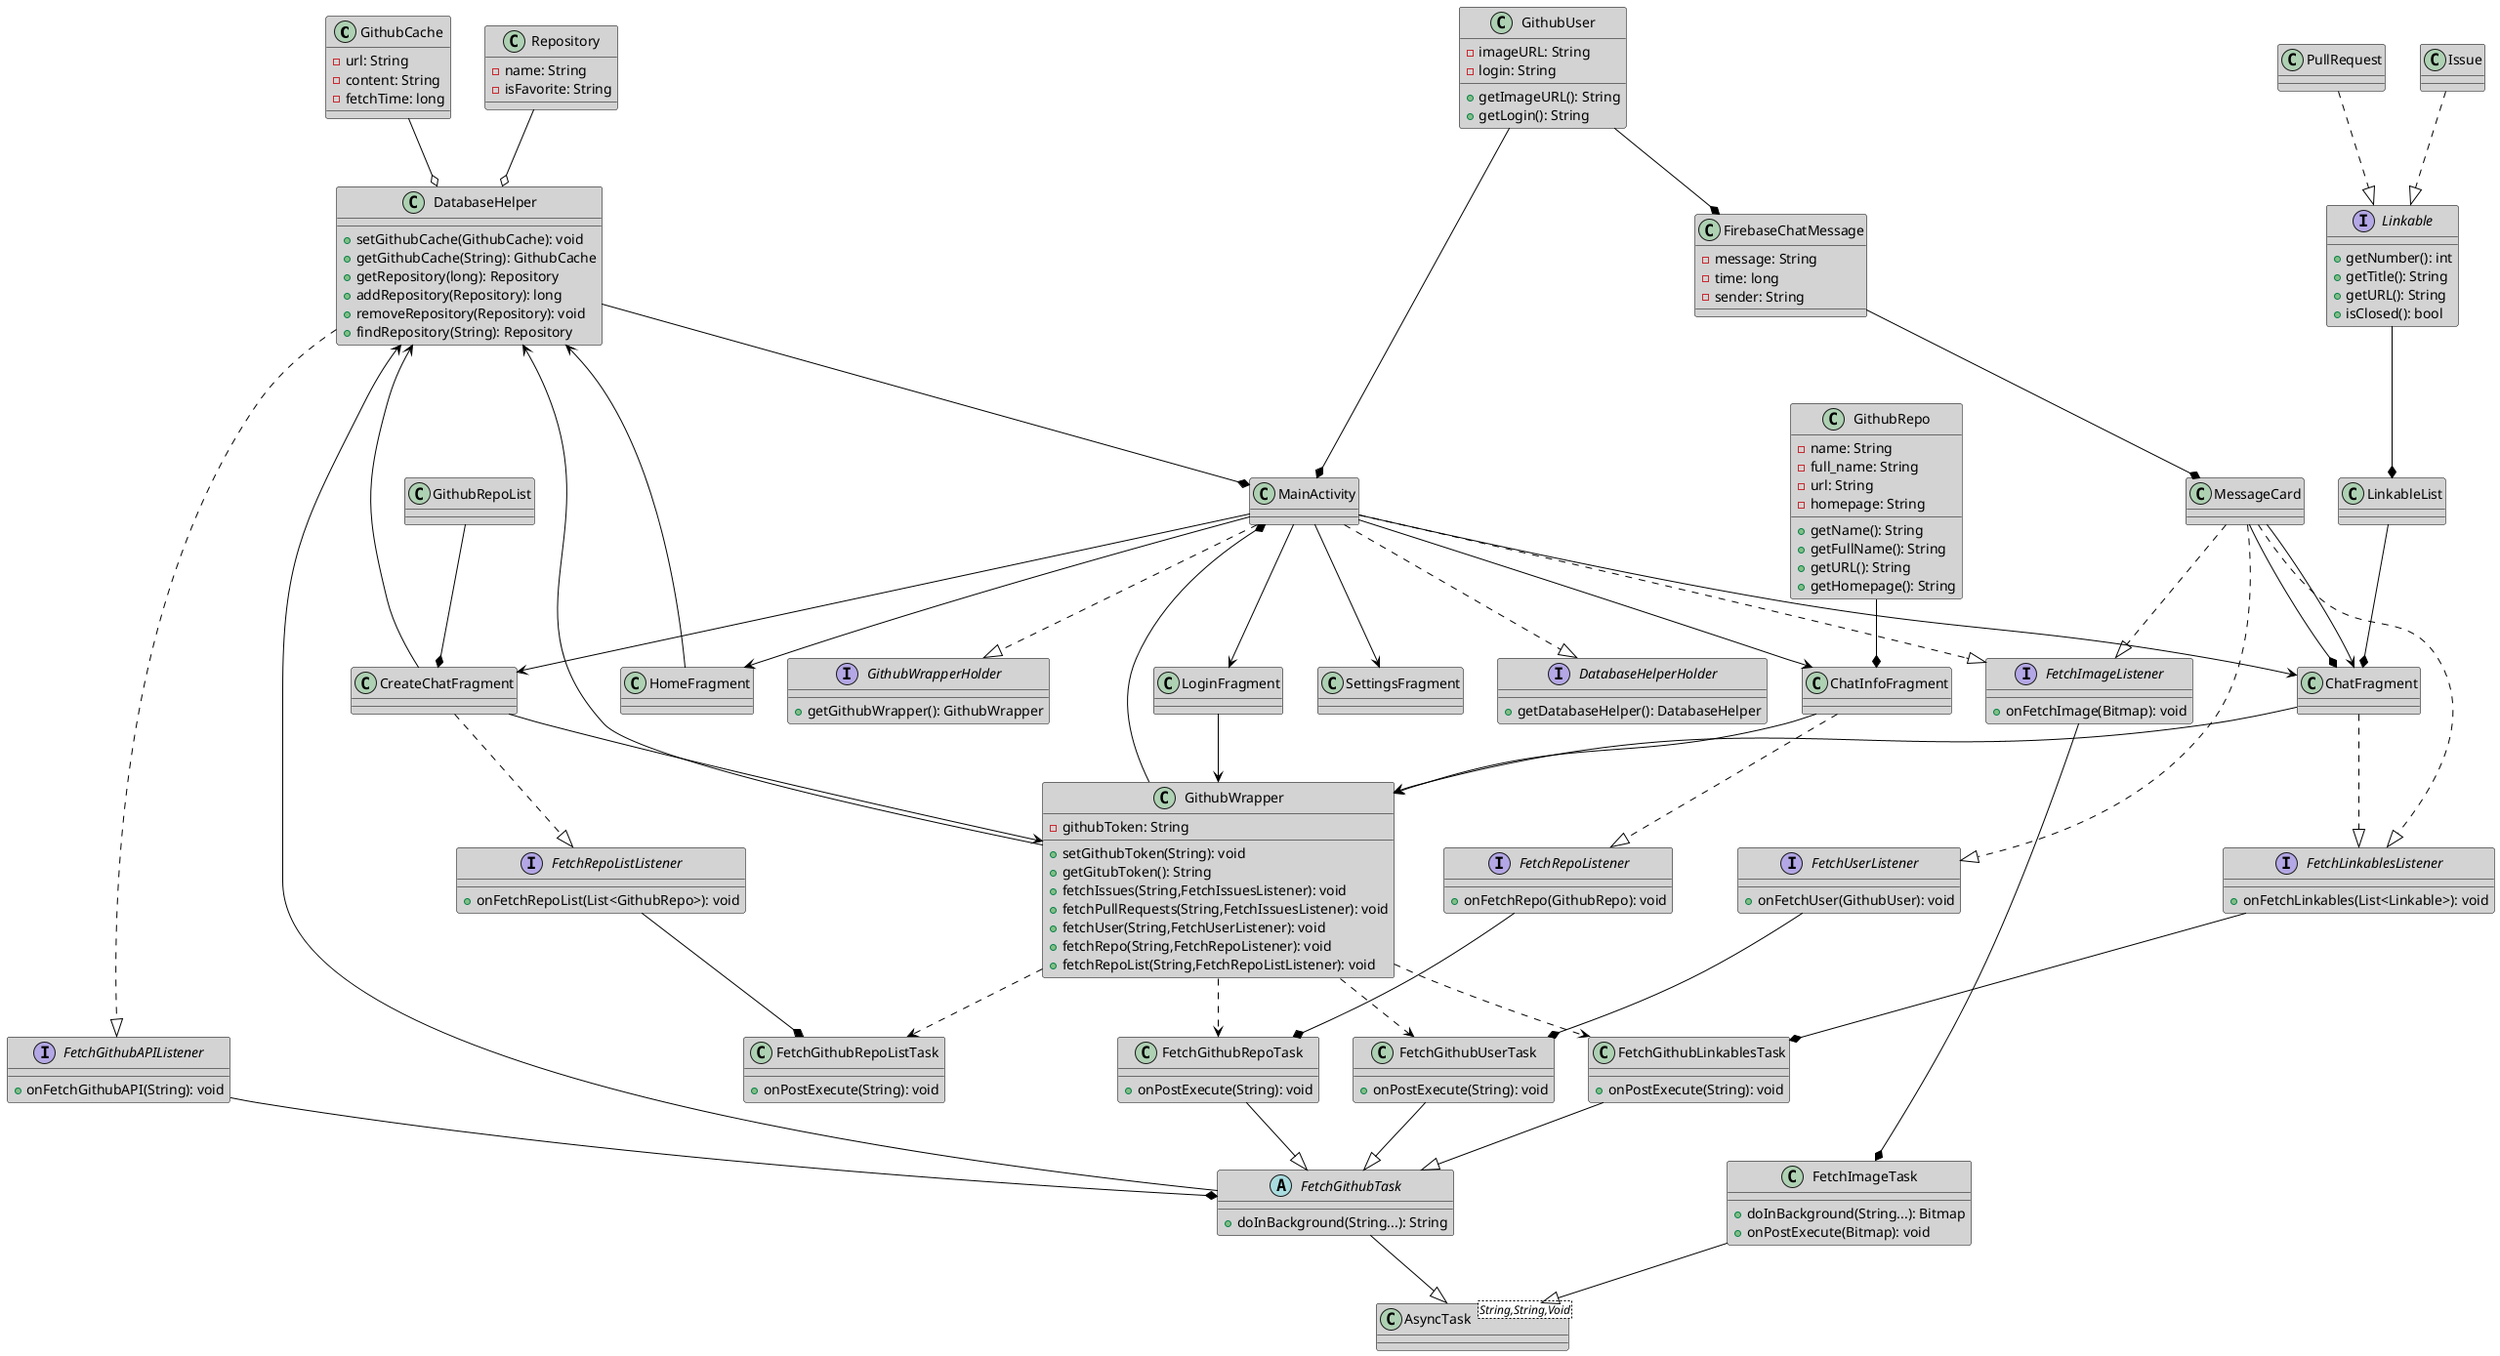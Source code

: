 @startuml Class Diagram

skinparam class {
    BackgroundColor LightGrey
    BorderColor Black
    ArrowColor Black
}

' database
class GithubCache {
    -url: String
    -content: String
    -fetchTime: long
}

class Repository {
    -name: String
    -isFavorite: String
}

class DatabaseHelper {
    +setGithubCache(GithubCache): void
    +getGithubCache(String): GithubCache
    +getRepository(long): Repository
    +addRepository(Repository): long
    +removeRepository(Repository): void
    +findRepository(String): Repository
}

interface DatabaseHelperHolder {
    +getDatabaseHelper(): DatabaseHelper
}

' firebase
class FirebaseChatMessage {
    -message: String
    -time: long
    -sender: String
}

' github
class GithubWrapper {
    -githubToken: String
    +setGithubToken(String): void
    +getGitubToken(): String
    +fetchIssues(String,FetchIssuesListener): void
    +fetchPullRequests(String,FetchIssuesListener): void
    +fetchUser(String,FetchUserListener): void
    +fetchRepo(String,FetchRepoListener): void
    +fetchRepoList(String,FetchRepoListListener): void
}

interface GithubWrapperHolder {
    +getGithubWrapper(): GithubWrapper
}

class GithubRepo {
    -name: String
    -full_name: String
    -url: String
    -homepage: String
    +getName(): String
    +getFullName(): String
    +getURL(): String
    +getHomepage(): String
}

interface FetchRepoListener {
    +onFetchRepo(GithubRepo): void
}

interface FetchRepoListListener {
    +onFetchRepoList(List<GithubRepo>): void
}

abstract FetchGithubTask {
    +doInBackground(String...): String
}

class FetchGithubRepoTask {
    +onPostExecute(String): void
}

class FetchGithubRepoListTask {
    +onPostExecute(String): void
}

class FetchGithubLinkablesTask {
    +onPostExecute(String): void
}

class FetchGithubUserTask {
    +onPostExecute(String): void
}

interface FetchGithubAPIListener {
    +onFetchGithubAPI(String): void
}

class AsyncTask<String,String,Void> {

}


class GithubUser {
    -imageURL: String
    -login: String
    +getImageURL(): String
    +getLogin(): String
}

interface FetchUserListener {
    +onFetchUser(GithubUser): void
}

interface Linkable {
    +getNumber(): int
    +getTitle(): String
    +getURL(): String
    +isClosed(): bool
}

class Issue {

}

class PullRequest {

}

interface FetchLinkablesListener {
    +onFetchLinkables(List<Linkable>): void
}


'Helpers

class FetchImageTask {
    +doInBackground(String...): Bitmap
    +onPostExecute(Bitmap): void
}

interface FetchImageListener {
    +onFetchImage(Bitmap): void
}



'UI

class MainActivity {

}

class LoginFragment {

}

class HomeFragment {

}

class ChatFragment {

}

class ChatInfoFragment {

}

class CreateChatFragment {

}

class SettingsFragment {

}

class MessageCard {

}


MainActivity --> ChatFragment
MainActivity --> LoginFragment
MainActivity --> CreateChatFragment
MainActivity --> ChatInfoFragment
MainActivity --> HomeFragment
MainActivity --> SettingsFragment
MainActivity ..|> FetchImageListener
MainActivity ..|> GithubWrapperHolder
MainActivity ..|> DatabaseHelperHolder

FetchImageListener --* FetchImageTask

DatabaseHelper --* MainActivity
DatabaseHelper ..|> FetchGithubAPIListener

GithubWrapper --* MainActivity
GithubWrapper --> DatabaseHelper
GithubWrapper ..> FetchGithubUserTask
GithubWrapper ..> FetchGithubRepoTask
GithubWrapper ..> FetchGithubLinkablesTask
GithubWrapper ..> FetchGithubRepoListTask


GithubCache --o DatabaseHelper

Repository --o DatabaseHelper

Issue ..|> Linkable

Linkable --* LinkableList

LinkableList --* ChatFragment

PullRequest ..|> Linkable

GithubRepo --* ChatInfoFragment

GithubUser --* MainActivity

GithubUser --* FirebaseChatMessage

GithubRepoList --* CreateChatFragment

ChatFragment --> GithubWrapper
ChatFragment ..|> FetchLinkablesListener

FirebaseChatMessage --* MessageCard

LoginFragment --> GithubWrapper

ChatInfoFragment --> GithubWrapper
ChatInfoFragment ..|> FetchRepoListener


FetchGithubTask --|> AsyncTask
FetchGithubTask --> DatabaseHelper


CreateChatFragment --> GithubWrapper
CreateChatFragment --> DatabaseHelper
CreateChatFragment ..|> FetchRepoListListener

FetchGithubUserTask --|> FetchGithubTask

FetchGithubRepoTask --|> FetchGithubTask

FetchGithubLinkablesTask --|> FetchGithubTask

FetchRepoListener --* FetchGithubRepoTask

FetchUserListener --* FetchGithubUserTask

FetchRepoListListener --* FetchGithubRepoListTask

FetchLinkablesListener --* FetchGithubLinkablesTask

FetchGithubAPIListener --* FetchGithubTask

MessageCard --* ChatFragment
MessageCard --> ChatFragment
MessageCard ..|> FetchImageListener
MessageCard ..|> FetchUserListener
MessageCard ..|> FetchLinkablesListener

HomeFragment --> DatabaseHelper

FetchImageTask --|> AsyncTask

@enduml
